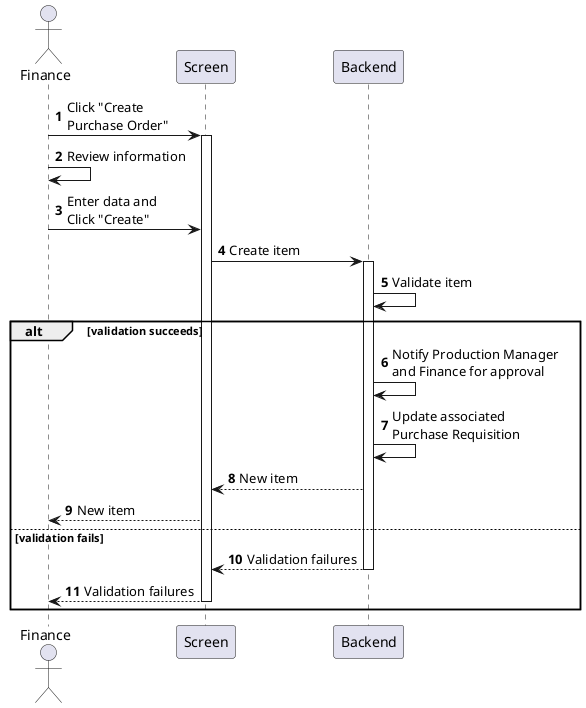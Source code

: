 @startuml purchase-order-create
autonumber

actor "Finance" as a
participant Screen as f
participant Backend as b

a -> f : Click "Create\nPurchase Order"
activate f
a -> a : Review information
a -> f : Enter data and\nClick "Create"
f -> b : Create item
activate b
b -> b : Validate item

alt validation succeeds
    b -> b : Notify Production Manager\nand Finance for approval
    b -> b : Update associated\nPurchase Requisition
    b --> f : New item
    f --> a : New item
else validation fails
    return Validation failures
    return Validation failures
end
@enduml